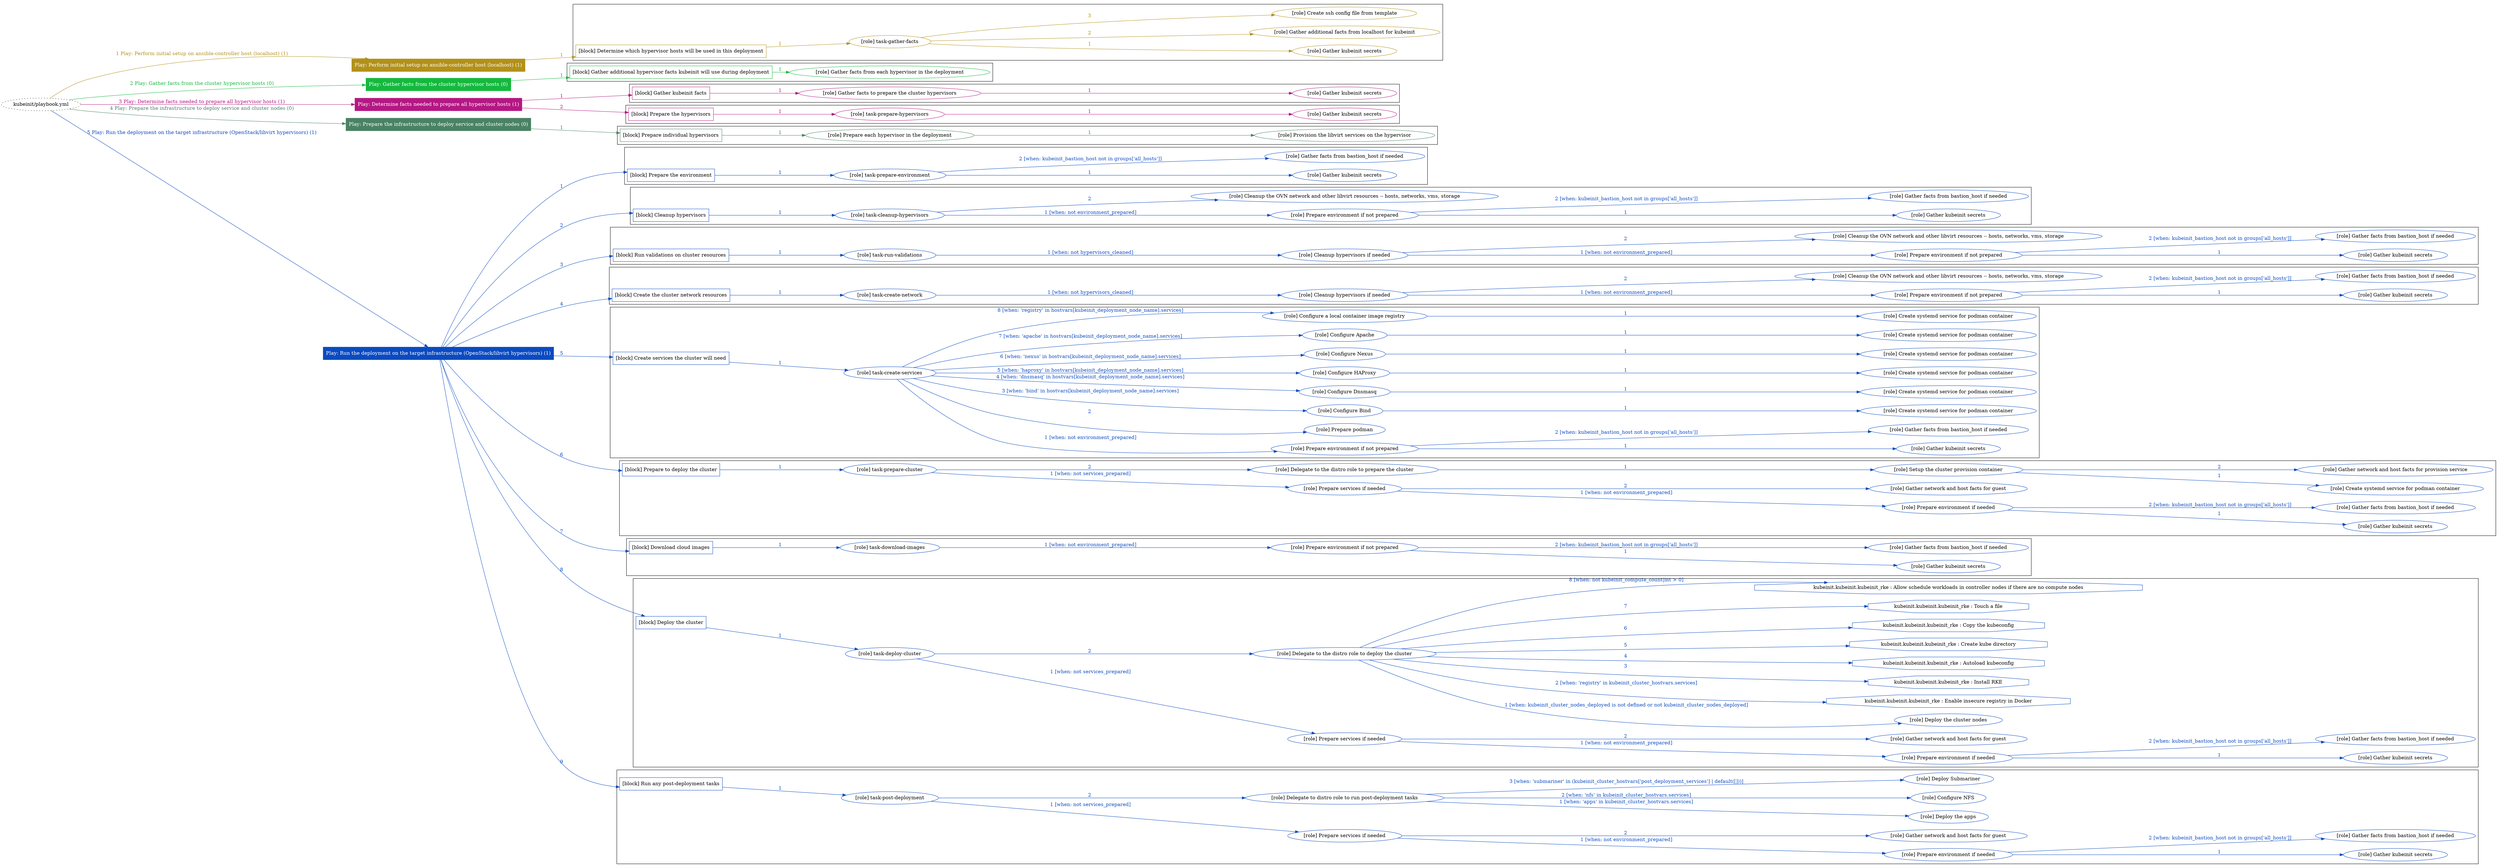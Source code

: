 digraph {
	graph [concentrate=true ordering=in rankdir=LR ratio=fill]
	edge [esep=5 sep=10]
	"kubeinit/playbook.yml" [URL="/home/runner/work/kubeinit/kubeinit/kubeinit/playbook.yml" id=playbook_47f011e0 style=dotted]
	"kubeinit/playbook.yml" -> play_f9fee334 [label="1 Play: Perform initial setup on ansible-controller host (localhost) (1)" color="#b2911a" fontcolor="#b2911a" id=edge_play_f9fee334 labeltooltip="1 Play: Perform initial setup on ansible-controller host (localhost) (1)" tooltip="1 Play: Perform initial setup on ansible-controller host (localhost) (1)"]
	subgraph "Play: Perform initial setup on ansible-controller host (localhost) (1)" {
		play_f9fee334 [label="Play: Perform initial setup on ansible-controller host (localhost) (1)" URL="/home/runner/work/kubeinit/kubeinit/kubeinit/playbook.yml" color="#b2911a" fontcolor="#ffffff" id=play_f9fee334 shape=box style=filled tooltip=localhost]
		play_f9fee334 -> block_97e42ab5 [label=1 color="#b2911a" fontcolor="#b2911a" id=edge_block_97e42ab5 labeltooltip=1 tooltip=1]
		subgraph cluster_block_97e42ab5 {
			block_97e42ab5 [label="[block] Determine which hypervisor hosts will be used in this deployment" URL="/home/runner/work/kubeinit/kubeinit/kubeinit/playbook.yml" color="#b2911a" id=block_97e42ab5 labeltooltip="Determine which hypervisor hosts will be used in this deployment" shape=box tooltip="Determine which hypervisor hosts will be used in this deployment"]
			block_97e42ab5 -> role_96f6817e [label="1 " color="#b2911a" fontcolor="#b2911a" id=edge_role_96f6817e labeltooltip="1 " tooltip="1 "]
			subgraph "task-gather-facts" {
				role_96f6817e [label="[role] task-gather-facts" URL="/home/runner/work/kubeinit/kubeinit/kubeinit/playbook.yml" color="#b2911a" id=role_96f6817e tooltip="task-gather-facts"]
				role_96f6817e -> role_e4d2b93d [label="1 " color="#b2911a" fontcolor="#b2911a" id=edge_role_e4d2b93d labeltooltip="1 " tooltip="1 "]
				subgraph "Gather kubeinit secrets" {
					role_e4d2b93d [label="[role] Gather kubeinit secrets" URL="/home/runner/.ansible/collections/ansible_collections/kubeinit/kubeinit/roles/kubeinit_prepare/tasks/build_hypervisors_group.yml" color="#b2911a" id=role_e4d2b93d tooltip="Gather kubeinit secrets"]
				}
				role_96f6817e -> role_d08ca65c [label="2 " color="#b2911a" fontcolor="#b2911a" id=edge_role_d08ca65c labeltooltip="2 " tooltip="2 "]
				subgraph "Gather additional facts from localhost for kubeinit" {
					role_d08ca65c [label="[role] Gather additional facts from localhost for kubeinit" URL="/home/runner/.ansible/collections/ansible_collections/kubeinit/kubeinit/roles/kubeinit_prepare/tasks/build_hypervisors_group.yml" color="#b2911a" id=role_d08ca65c tooltip="Gather additional facts from localhost for kubeinit"]
				}
				role_96f6817e -> role_abc44368 [label="3 " color="#b2911a" fontcolor="#b2911a" id=edge_role_abc44368 labeltooltip="3 " tooltip="3 "]
				subgraph "Create ssh config file from template" {
					role_abc44368 [label="[role] Create ssh config file from template" URL="/home/runner/.ansible/collections/ansible_collections/kubeinit/kubeinit/roles/kubeinit_prepare/tasks/build_hypervisors_group.yml" color="#b2911a" id=role_abc44368 tooltip="Create ssh config file from template"]
				}
			}
		}
	}
	"kubeinit/playbook.yml" -> play_1df05593 [label="2 Play: Gather facts from the cluster hypervisor hosts (0)" color="#13b93d" fontcolor="#13b93d" id=edge_play_1df05593 labeltooltip="2 Play: Gather facts from the cluster hypervisor hosts (0)" tooltip="2 Play: Gather facts from the cluster hypervisor hosts (0)"]
	subgraph "Play: Gather facts from the cluster hypervisor hosts (0)" {
		play_1df05593 [label="Play: Gather facts from the cluster hypervisor hosts (0)" URL="/home/runner/work/kubeinit/kubeinit/kubeinit/playbook.yml" color="#13b93d" fontcolor="#ffffff" id=play_1df05593 shape=box style=filled tooltip="Play: Gather facts from the cluster hypervisor hosts (0)"]
		play_1df05593 -> block_c1ec5f76 [label=1 color="#13b93d" fontcolor="#13b93d" id=edge_block_c1ec5f76 labeltooltip=1 tooltip=1]
		subgraph cluster_block_c1ec5f76 {
			block_c1ec5f76 [label="[block] Gather additional hypervisor facts kubeinit will use during deployment" URL="/home/runner/work/kubeinit/kubeinit/kubeinit/playbook.yml" color="#13b93d" id=block_c1ec5f76 labeltooltip="Gather additional hypervisor facts kubeinit will use during deployment" shape=box tooltip="Gather additional hypervisor facts kubeinit will use during deployment"]
			block_c1ec5f76 -> role_bd4e3178 [label="1 " color="#13b93d" fontcolor="#13b93d" id=edge_role_bd4e3178 labeltooltip="1 " tooltip="1 "]
			subgraph "Gather facts from each hypervisor in the deployment" {
				role_bd4e3178 [label="[role] Gather facts from each hypervisor in the deployment" URL="/home/runner/work/kubeinit/kubeinit/kubeinit/playbook.yml" color="#13b93d" id=role_bd4e3178 tooltip="Gather facts from each hypervisor in the deployment"]
			}
		}
	}
	"kubeinit/playbook.yml" -> play_5ef67117 [label="3 Play: Determine facts needed to prepare all hypervisor hosts (1)" color="#b51783" fontcolor="#b51783" id=edge_play_5ef67117 labeltooltip="3 Play: Determine facts needed to prepare all hypervisor hosts (1)" tooltip="3 Play: Determine facts needed to prepare all hypervisor hosts (1)"]
	subgraph "Play: Determine facts needed to prepare all hypervisor hosts (1)" {
		play_5ef67117 [label="Play: Determine facts needed to prepare all hypervisor hosts (1)" URL="/home/runner/work/kubeinit/kubeinit/kubeinit/playbook.yml" color="#b51783" fontcolor="#ffffff" id=play_5ef67117 shape=box style=filled tooltip=localhost]
		play_5ef67117 -> block_848cf568 [label=1 color="#b51783" fontcolor="#b51783" id=edge_block_848cf568 labeltooltip=1 tooltip=1]
		subgraph cluster_block_848cf568 {
			block_848cf568 [label="[block] Gather kubeinit facts" URL="/home/runner/work/kubeinit/kubeinit/kubeinit/playbook.yml" color="#b51783" id=block_848cf568 labeltooltip="Gather kubeinit facts" shape=box tooltip="Gather kubeinit facts"]
			block_848cf568 -> role_a4d460e4 [label="1 " color="#b51783" fontcolor="#b51783" id=edge_role_a4d460e4 labeltooltip="1 " tooltip="1 "]
			subgraph "Gather facts to prepare the cluster hypervisors" {
				role_a4d460e4 [label="[role] Gather facts to prepare the cluster hypervisors" URL="/home/runner/work/kubeinit/kubeinit/kubeinit/playbook.yml" color="#b51783" id=role_a4d460e4 tooltip="Gather facts to prepare the cluster hypervisors"]
				role_a4d460e4 -> role_c3990de3 [label="1 " color="#b51783" fontcolor="#b51783" id=edge_role_c3990de3 labeltooltip="1 " tooltip="1 "]
				subgraph "Gather kubeinit secrets" {
					role_c3990de3 [label="[role] Gather kubeinit secrets" URL="/home/runner/.ansible/collections/ansible_collections/kubeinit/kubeinit/roles/kubeinit_prepare/tasks/gather_kubeinit_facts.yml" color="#b51783" id=role_c3990de3 tooltip="Gather kubeinit secrets"]
				}
			}
		}
		play_5ef67117 -> block_40ad2192 [label=2 color="#b51783" fontcolor="#b51783" id=edge_block_40ad2192 labeltooltip=2 tooltip=2]
		subgraph cluster_block_40ad2192 {
			block_40ad2192 [label="[block] Prepare the hypervisors" URL="/home/runner/work/kubeinit/kubeinit/kubeinit/playbook.yml" color="#b51783" id=block_40ad2192 labeltooltip="Prepare the hypervisors" shape=box tooltip="Prepare the hypervisors"]
			block_40ad2192 -> role_6c53faf3 [label="1 " color="#b51783" fontcolor="#b51783" id=edge_role_6c53faf3 labeltooltip="1 " tooltip="1 "]
			subgraph "task-prepare-hypervisors" {
				role_6c53faf3 [label="[role] task-prepare-hypervisors" URL="/home/runner/work/kubeinit/kubeinit/kubeinit/playbook.yml" color="#b51783" id=role_6c53faf3 tooltip="task-prepare-hypervisors"]
				role_6c53faf3 -> role_77c6ea4b [label="1 " color="#b51783" fontcolor="#b51783" id=edge_role_77c6ea4b labeltooltip="1 " tooltip="1 "]
				subgraph "Gather kubeinit secrets" {
					role_77c6ea4b [label="[role] Gather kubeinit secrets" URL="/home/runner/.ansible/collections/ansible_collections/kubeinit/kubeinit/roles/kubeinit_prepare/tasks/gather_kubeinit_facts.yml" color="#b51783" id=role_77c6ea4b tooltip="Gather kubeinit secrets"]
				}
			}
		}
	}
	"kubeinit/playbook.yml" -> play_a028c871 [label="4 Play: Prepare the infrastructure to deploy service and cluster nodes (0)" color="#4a8264" fontcolor="#4a8264" id=edge_play_a028c871 labeltooltip="4 Play: Prepare the infrastructure to deploy service and cluster nodes (0)" tooltip="4 Play: Prepare the infrastructure to deploy service and cluster nodes (0)"]
	subgraph "Play: Prepare the infrastructure to deploy service and cluster nodes (0)" {
		play_a028c871 [label="Play: Prepare the infrastructure to deploy service and cluster nodes (0)" URL="/home/runner/work/kubeinit/kubeinit/kubeinit/playbook.yml" color="#4a8264" fontcolor="#ffffff" id=play_a028c871 shape=box style=filled tooltip="Play: Prepare the infrastructure to deploy service and cluster nodes (0)"]
		play_a028c871 -> block_15c44171 [label=1 color="#4a8264" fontcolor="#4a8264" id=edge_block_15c44171 labeltooltip=1 tooltip=1]
		subgraph cluster_block_15c44171 {
			block_15c44171 [label="[block] Prepare individual hypervisors" URL="/home/runner/work/kubeinit/kubeinit/kubeinit/playbook.yml" color="#4a8264" id=block_15c44171 labeltooltip="Prepare individual hypervisors" shape=box tooltip="Prepare individual hypervisors"]
			block_15c44171 -> role_c4c9fb9c [label="1 " color="#4a8264" fontcolor="#4a8264" id=edge_role_c4c9fb9c labeltooltip="1 " tooltip="1 "]
			subgraph "Prepare each hypervisor in the deployment" {
				role_c4c9fb9c [label="[role] Prepare each hypervisor in the deployment" URL="/home/runner/work/kubeinit/kubeinit/kubeinit/playbook.yml" color="#4a8264" id=role_c4c9fb9c tooltip="Prepare each hypervisor in the deployment"]
				role_c4c9fb9c -> role_db43ff1e [label="1 " color="#4a8264" fontcolor="#4a8264" id=edge_role_db43ff1e labeltooltip="1 " tooltip="1 "]
				subgraph "Provision the libvirt services on the hypervisor" {
					role_db43ff1e [label="[role] Provision the libvirt services on the hypervisor" URL="/home/runner/.ansible/collections/ansible_collections/kubeinit/kubeinit/roles/kubeinit_prepare/tasks/prepare_hypervisor.yml" color="#4a8264" id=role_db43ff1e tooltip="Provision the libvirt services on the hypervisor"]
				}
			}
		}
	}
	"kubeinit/playbook.yml" -> play_29a87488 [label="5 Play: Run the deployment on the target infrastructure (OpenStack/libvirt hypervisors) (1)" color="#0b4ac1" fontcolor="#0b4ac1" id=edge_play_29a87488 labeltooltip="5 Play: Run the deployment on the target infrastructure (OpenStack/libvirt hypervisors) (1)" tooltip="5 Play: Run the deployment on the target infrastructure (OpenStack/libvirt hypervisors) (1)"]
	subgraph "Play: Run the deployment on the target infrastructure (OpenStack/libvirt hypervisors) (1)" {
		play_29a87488 [label="Play: Run the deployment on the target infrastructure (OpenStack/libvirt hypervisors) (1)" URL="/home/runner/work/kubeinit/kubeinit/kubeinit/playbook.yml" color="#0b4ac1" fontcolor="#ffffff" id=play_29a87488 shape=box style=filled tooltip=localhost]
		play_29a87488 -> block_3080a44d [label=1 color="#0b4ac1" fontcolor="#0b4ac1" id=edge_block_3080a44d labeltooltip=1 tooltip=1]
		subgraph cluster_block_3080a44d {
			block_3080a44d [label="[block] Prepare the environment" URL="/home/runner/work/kubeinit/kubeinit/kubeinit/playbook.yml" color="#0b4ac1" id=block_3080a44d labeltooltip="Prepare the environment" shape=box tooltip="Prepare the environment"]
			block_3080a44d -> role_2d82ca77 [label="1 " color="#0b4ac1" fontcolor="#0b4ac1" id=edge_role_2d82ca77 labeltooltip="1 " tooltip="1 "]
			subgraph "task-prepare-environment" {
				role_2d82ca77 [label="[role] task-prepare-environment" URL="/home/runner/work/kubeinit/kubeinit/kubeinit/playbook.yml" color="#0b4ac1" id=role_2d82ca77 tooltip="task-prepare-environment"]
				role_2d82ca77 -> role_3bbfa67f [label="1 " color="#0b4ac1" fontcolor="#0b4ac1" id=edge_role_3bbfa67f labeltooltip="1 " tooltip="1 "]
				subgraph "Gather kubeinit secrets" {
					role_3bbfa67f [label="[role] Gather kubeinit secrets" URL="/home/runner/.ansible/collections/ansible_collections/kubeinit/kubeinit/roles/kubeinit_prepare/tasks/gather_kubeinit_facts.yml" color="#0b4ac1" id=role_3bbfa67f tooltip="Gather kubeinit secrets"]
				}
				role_2d82ca77 -> role_6b4f44cb [label="2 [when: kubeinit_bastion_host not in groups['all_hosts']]" color="#0b4ac1" fontcolor="#0b4ac1" id=edge_role_6b4f44cb labeltooltip="2 [when: kubeinit_bastion_host not in groups['all_hosts']]" tooltip="2 [when: kubeinit_bastion_host not in groups['all_hosts']]"]
				subgraph "Gather facts from bastion_host if needed" {
					role_6b4f44cb [label="[role] Gather facts from bastion_host if needed" URL="/home/runner/.ansible/collections/ansible_collections/kubeinit/kubeinit/roles/kubeinit_prepare/tasks/main.yml" color="#0b4ac1" id=role_6b4f44cb tooltip="Gather facts from bastion_host if needed"]
				}
			}
		}
		play_29a87488 -> block_cf64904b [label=2 color="#0b4ac1" fontcolor="#0b4ac1" id=edge_block_cf64904b labeltooltip=2 tooltip=2]
		subgraph cluster_block_cf64904b {
			block_cf64904b [label="[block] Cleanup hypervisors" URL="/home/runner/work/kubeinit/kubeinit/kubeinit/playbook.yml" color="#0b4ac1" id=block_cf64904b labeltooltip="Cleanup hypervisors" shape=box tooltip="Cleanup hypervisors"]
			block_cf64904b -> role_77d45b56 [label="1 " color="#0b4ac1" fontcolor="#0b4ac1" id=edge_role_77d45b56 labeltooltip="1 " tooltip="1 "]
			subgraph "task-cleanup-hypervisors" {
				role_77d45b56 [label="[role] task-cleanup-hypervisors" URL="/home/runner/work/kubeinit/kubeinit/kubeinit/playbook.yml" color="#0b4ac1" id=role_77d45b56 tooltip="task-cleanup-hypervisors"]
				role_77d45b56 -> role_296681f4 [label="1 [when: not environment_prepared]" color="#0b4ac1" fontcolor="#0b4ac1" id=edge_role_296681f4 labeltooltip="1 [when: not environment_prepared]" tooltip="1 [when: not environment_prepared]"]
				subgraph "Prepare environment if not prepared" {
					role_296681f4 [label="[role] Prepare environment if not prepared" URL="/home/runner/.ansible/collections/ansible_collections/kubeinit/kubeinit/roles/kubeinit_libvirt/tasks/cleanup_hypervisors.yml" color="#0b4ac1" id=role_296681f4 tooltip="Prepare environment if not prepared"]
					role_296681f4 -> role_e1cfbf00 [label="1 " color="#0b4ac1" fontcolor="#0b4ac1" id=edge_role_e1cfbf00 labeltooltip="1 " tooltip="1 "]
					subgraph "Gather kubeinit secrets" {
						role_e1cfbf00 [label="[role] Gather kubeinit secrets" URL="/home/runner/.ansible/collections/ansible_collections/kubeinit/kubeinit/roles/kubeinit_prepare/tasks/gather_kubeinit_facts.yml" color="#0b4ac1" id=role_e1cfbf00 tooltip="Gather kubeinit secrets"]
					}
					role_296681f4 -> role_8d9f233e [label="2 [when: kubeinit_bastion_host not in groups['all_hosts']]" color="#0b4ac1" fontcolor="#0b4ac1" id=edge_role_8d9f233e labeltooltip="2 [when: kubeinit_bastion_host not in groups['all_hosts']]" tooltip="2 [when: kubeinit_bastion_host not in groups['all_hosts']]"]
					subgraph "Gather facts from bastion_host if needed" {
						role_8d9f233e [label="[role] Gather facts from bastion_host if needed" URL="/home/runner/.ansible/collections/ansible_collections/kubeinit/kubeinit/roles/kubeinit_prepare/tasks/main.yml" color="#0b4ac1" id=role_8d9f233e tooltip="Gather facts from bastion_host if needed"]
					}
				}
				role_77d45b56 -> role_d8894253 [label="2 " color="#0b4ac1" fontcolor="#0b4ac1" id=edge_role_d8894253 labeltooltip="2 " tooltip="2 "]
				subgraph "Cleanup the OVN network and other libvirt resources -- hosts, networks, vms, storage" {
					role_d8894253 [label="[role] Cleanup the OVN network and other libvirt resources -- hosts, networks, vms, storage" URL="/home/runner/.ansible/collections/ansible_collections/kubeinit/kubeinit/roles/kubeinit_libvirt/tasks/cleanup_hypervisors.yml" color="#0b4ac1" id=role_d8894253 tooltip="Cleanup the OVN network and other libvirt resources -- hosts, networks, vms, storage"]
				}
			}
		}
		play_29a87488 -> block_94b66d9a [label=3 color="#0b4ac1" fontcolor="#0b4ac1" id=edge_block_94b66d9a labeltooltip=3 tooltip=3]
		subgraph cluster_block_94b66d9a {
			block_94b66d9a [label="[block] Run validations on cluster resources" URL="/home/runner/work/kubeinit/kubeinit/kubeinit/playbook.yml" color="#0b4ac1" id=block_94b66d9a labeltooltip="Run validations on cluster resources" shape=box tooltip="Run validations on cluster resources"]
			block_94b66d9a -> role_e69eddb3 [label="1 " color="#0b4ac1" fontcolor="#0b4ac1" id=edge_role_e69eddb3 labeltooltip="1 " tooltip="1 "]
			subgraph "task-run-validations" {
				role_e69eddb3 [label="[role] task-run-validations" URL="/home/runner/work/kubeinit/kubeinit/kubeinit/playbook.yml" color="#0b4ac1" id=role_e69eddb3 tooltip="task-run-validations"]
				role_e69eddb3 -> role_799769e7 [label="1 [when: not hypervisors_cleaned]" color="#0b4ac1" fontcolor="#0b4ac1" id=edge_role_799769e7 labeltooltip="1 [when: not hypervisors_cleaned]" tooltip="1 [when: not hypervisors_cleaned]"]
				subgraph "Cleanup hypervisors if needed" {
					role_799769e7 [label="[role] Cleanup hypervisors if needed" URL="/home/runner/.ansible/collections/ansible_collections/kubeinit/kubeinit/roles/kubeinit_validations/tasks/main.yml" color="#0b4ac1" id=role_799769e7 tooltip="Cleanup hypervisors if needed"]
					role_799769e7 -> role_5560fe47 [label="1 [when: not environment_prepared]" color="#0b4ac1" fontcolor="#0b4ac1" id=edge_role_5560fe47 labeltooltip="1 [when: not environment_prepared]" tooltip="1 [when: not environment_prepared]"]
					subgraph "Prepare environment if not prepared" {
						role_5560fe47 [label="[role] Prepare environment if not prepared" URL="/home/runner/.ansible/collections/ansible_collections/kubeinit/kubeinit/roles/kubeinit_libvirt/tasks/cleanup_hypervisors.yml" color="#0b4ac1" id=role_5560fe47 tooltip="Prepare environment if not prepared"]
						role_5560fe47 -> role_3860fa62 [label="1 " color="#0b4ac1" fontcolor="#0b4ac1" id=edge_role_3860fa62 labeltooltip="1 " tooltip="1 "]
						subgraph "Gather kubeinit secrets" {
							role_3860fa62 [label="[role] Gather kubeinit secrets" URL="/home/runner/.ansible/collections/ansible_collections/kubeinit/kubeinit/roles/kubeinit_prepare/tasks/gather_kubeinit_facts.yml" color="#0b4ac1" id=role_3860fa62 tooltip="Gather kubeinit secrets"]
						}
						role_5560fe47 -> role_3cf5f85a [label="2 [when: kubeinit_bastion_host not in groups['all_hosts']]" color="#0b4ac1" fontcolor="#0b4ac1" id=edge_role_3cf5f85a labeltooltip="2 [when: kubeinit_bastion_host not in groups['all_hosts']]" tooltip="2 [when: kubeinit_bastion_host not in groups['all_hosts']]"]
						subgraph "Gather facts from bastion_host if needed" {
							role_3cf5f85a [label="[role] Gather facts from bastion_host if needed" URL="/home/runner/.ansible/collections/ansible_collections/kubeinit/kubeinit/roles/kubeinit_prepare/tasks/main.yml" color="#0b4ac1" id=role_3cf5f85a tooltip="Gather facts from bastion_host if needed"]
						}
					}
					role_799769e7 -> role_79c6b0e5 [label="2 " color="#0b4ac1" fontcolor="#0b4ac1" id=edge_role_79c6b0e5 labeltooltip="2 " tooltip="2 "]
					subgraph "Cleanup the OVN network and other libvirt resources -- hosts, networks, vms, storage" {
						role_79c6b0e5 [label="[role] Cleanup the OVN network and other libvirt resources -- hosts, networks, vms, storage" URL="/home/runner/.ansible/collections/ansible_collections/kubeinit/kubeinit/roles/kubeinit_libvirt/tasks/cleanup_hypervisors.yml" color="#0b4ac1" id=role_79c6b0e5 tooltip="Cleanup the OVN network and other libvirt resources -- hosts, networks, vms, storage"]
					}
				}
			}
		}
		play_29a87488 -> block_867962cb [label=4 color="#0b4ac1" fontcolor="#0b4ac1" id=edge_block_867962cb labeltooltip=4 tooltip=4]
		subgraph cluster_block_867962cb {
			block_867962cb [label="[block] Create the cluster network resources" URL="/home/runner/work/kubeinit/kubeinit/kubeinit/playbook.yml" color="#0b4ac1" id=block_867962cb labeltooltip="Create the cluster network resources" shape=box tooltip="Create the cluster network resources"]
			block_867962cb -> role_ff82f6fd [label="1 " color="#0b4ac1" fontcolor="#0b4ac1" id=edge_role_ff82f6fd labeltooltip="1 " tooltip="1 "]
			subgraph "task-create-network" {
				role_ff82f6fd [label="[role] task-create-network" URL="/home/runner/work/kubeinit/kubeinit/kubeinit/playbook.yml" color="#0b4ac1" id=role_ff82f6fd tooltip="task-create-network"]
				role_ff82f6fd -> role_f5a9a6c1 [label="1 [when: not hypervisors_cleaned]" color="#0b4ac1" fontcolor="#0b4ac1" id=edge_role_f5a9a6c1 labeltooltip="1 [when: not hypervisors_cleaned]" tooltip="1 [when: not hypervisors_cleaned]"]
				subgraph "Cleanup hypervisors if needed" {
					role_f5a9a6c1 [label="[role] Cleanup hypervisors if needed" URL="/home/runner/.ansible/collections/ansible_collections/kubeinit/kubeinit/roles/kubeinit_libvirt/tasks/create_network.yml" color="#0b4ac1" id=role_f5a9a6c1 tooltip="Cleanup hypervisors if needed"]
					role_f5a9a6c1 -> role_9b777965 [label="1 [when: not environment_prepared]" color="#0b4ac1" fontcolor="#0b4ac1" id=edge_role_9b777965 labeltooltip="1 [when: not environment_prepared]" tooltip="1 [when: not environment_prepared]"]
					subgraph "Prepare environment if not prepared" {
						role_9b777965 [label="[role] Prepare environment if not prepared" URL="/home/runner/.ansible/collections/ansible_collections/kubeinit/kubeinit/roles/kubeinit_libvirt/tasks/cleanup_hypervisors.yml" color="#0b4ac1" id=role_9b777965 tooltip="Prepare environment if not prepared"]
						role_9b777965 -> role_f50405c9 [label="1 " color="#0b4ac1" fontcolor="#0b4ac1" id=edge_role_f50405c9 labeltooltip="1 " tooltip="1 "]
						subgraph "Gather kubeinit secrets" {
							role_f50405c9 [label="[role] Gather kubeinit secrets" URL="/home/runner/.ansible/collections/ansible_collections/kubeinit/kubeinit/roles/kubeinit_prepare/tasks/gather_kubeinit_facts.yml" color="#0b4ac1" id=role_f50405c9 tooltip="Gather kubeinit secrets"]
						}
						role_9b777965 -> role_7c4209f4 [label="2 [when: kubeinit_bastion_host not in groups['all_hosts']]" color="#0b4ac1" fontcolor="#0b4ac1" id=edge_role_7c4209f4 labeltooltip="2 [when: kubeinit_bastion_host not in groups['all_hosts']]" tooltip="2 [when: kubeinit_bastion_host not in groups['all_hosts']]"]
						subgraph "Gather facts from bastion_host if needed" {
							role_7c4209f4 [label="[role] Gather facts from bastion_host if needed" URL="/home/runner/.ansible/collections/ansible_collections/kubeinit/kubeinit/roles/kubeinit_prepare/tasks/main.yml" color="#0b4ac1" id=role_7c4209f4 tooltip="Gather facts from bastion_host if needed"]
						}
					}
					role_f5a9a6c1 -> role_9017c49e [label="2 " color="#0b4ac1" fontcolor="#0b4ac1" id=edge_role_9017c49e labeltooltip="2 " tooltip="2 "]
					subgraph "Cleanup the OVN network and other libvirt resources -- hosts, networks, vms, storage" {
						role_9017c49e [label="[role] Cleanup the OVN network and other libvirt resources -- hosts, networks, vms, storage" URL="/home/runner/.ansible/collections/ansible_collections/kubeinit/kubeinit/roles/kubeinit_libvirt/tasks/cleanup_hypervisors.yml" color="#0b4ac1" id=role_9017c49e tooltip="Cleanup the OVN network and other libvirt resources -- hosts, networks, vms, storage"]
					}
				}
			}
		}
		play_29a87488 -> block_be39b8c4 [label=5 color="#0b4ac1" fontcolor="#0b4ac1" id=edge_block_be39b8c4 labeltooltip=5 tooltip=5]
		subgraph cluster_block_be39b8c4 {
			block_be39b8c4 [label="[block] Create services the cluster will need" URL="/home/runner/work/kubeinit/kubeinit/kubeinit/playbook.yml" color="#0b4ac1" id=block_be39b8c4 labeltooltip="Create services the cluster will need" shape=box tooltip="Create services the cluster will need"]
			block_be39b8c4 -> role_64cfd5fa [label="1 " color="#0b4ac1" fontcolor="#0b4ac1" id=edge_role_64cfd5fa labeltooltip="1 " tooltip="1 "]
			subgraph "task-create-services" {
				role_64cfd5fa [label="[role] task-create-services" URL="/home/runner/work/kubeinit/kubeinit/kubeinit/playbook.yml" color="#0b4ac1" id=role_64cfd5fa tooltip="task-create-services"]
				role_64cfd5fa -> role_f8e44578 [label="1 [when: not environment_prepared]" color="#0b4ac1" fontcolor="#0b4ac1" id=edge_role_f8e44578 labeltooltip="1 [when: not environment_prepared]" tooltip="1 [when: not environment_prepared]"]
				subgraph "Prepare environment if not prepared" {
					role_f8e44578 [label="[role] Prepare environment if not prepared" URL="/home/runner/.ansible/collections/ansible_collections/kubeinit/kubeinit/roles/kubeinit_services/tasks/main.yml" color="#0b4ac1" id=role_f8e44578 tooltip="Prepare environment if not prepared"]
					role_f8e44578 -> role_408ecb8a [label="1 " color="#0b4ac1" fontcolor="#0b4ac1" id=edge_role_408ecb8a labeltooltip="1 " tooltip="1 "]
					subgraph "Gather kubeinit secrets" {
						role_408ecb8a [label="[role] Gather kubeinit secrets" URL="/home/runner/.ansible/collections/ansible_collections/kubeinit/kubeinit/roles/kubeinit_prepare/tasks/gather_kubeinit_facts.yml" color="#0b4ac1" id=role_408ecb8a tooltip="Gather kubeinit secrets"]
					}
					role_f8e44578 -> role_44976681 [label="2 [when: kubeinit_bastion_host not in groups['all_hosts']]" color="#0b4ac1" fontcolor="#0b4ac1" id=edge_role_44976681 labeltooltip="2 [when: kubeinit_bastion_host not in groups['all_hosts']]" tooltip="2 [when: kubeinit_bastion_host not in groups['all_hosts']]"]
					subgraph "Gather facts from bastion_host if needed" {
						role_44976681 [label="[role] Gather facts from bastion_host if needed" URL="/home/runner/.ansible/collections/ansible_collections/kubeinit/kubeinit/roles/kubeinit_prepare/tasks/main.yml" color="#0b4ac1" id=role_44976681 tooltip="Gather facts from bastion_host if needed"]
					}
				}
				role_64cfd5fa -> role_be60eeda [label="2 " color="#0b4ac1" fontcolor="#0b4ac1" id=edge_role_be60eeda labeltooltip="2 " tooltip="2 "]
				subgraph "Prepare podman" {
					role_be60eeda [label="[role] Prepare podman" URL="/home/runner/.ansible/collections/ansible_collections/kubeinit/kubeinit/roles/kubeinit_services/tasks/00_create_service_pod.yml" color="#0b4ac1" id=role_be60eeda tooltip="Prepare podman"]
				}
				role_64cfd5fa -> role_999d4885 [label="3 [when: 'bind' in hostvars[kubeinit_deployment_node_name].services]" color="#0b4ac1" fontcolor="#0b4ac1" id=edge_role_999d4885 labeltooltip="3 [when: 'bind' in hostvars[kubeinit_deployment_node_name].services]" tooltip="3 [when: 'bind' in hostvars[kubeinit_deployment_node_name].services]"]
				subgraph "Configure Bind" {
					role_999d4885 [label="[role] Configure Bind" URL="/home/runner/.ansible/collections/ansible_collections/kubeinit/kubeinit/roles/kubeinit_services/tasks/start_services_containers.yml" color="#0b4ac1" id=role_999d4885 tooltip="Configure Bind"]
					role_999d4885 -> role_c9722899 [label="1 " color="#0b4ac1" fontcolor="#0b4ac1" id=edge_role_c9722899 labeltooltip="1 " tooltip="1 "]
					subgraph "Create systemd service for podman container" {
						role_c9722899 [label="[role] Create systemd service for podman container" URL="/home/runner/.ansible/collections/ansible_collections/kubeinit/kubeinit/roles/kubeinit_bind/tasks/main.yml" color="#0b4ac1" id=role_c9722899 tooltip="Create systemd service for podman container"]
					}
				}
				role_64cfd5fa -> role_ace15dbb [label="4 [when: 'dnsmasq' in hostvars[kubeinit_deployment_node_name].services]" color="#0b4ac1" fontcolor="#0b4ac1" id=edge_role_ace15dbb labeltooltip="4 [when: 'dnsmasq' in hostvars[kubeinit_deployment_node_name].services]" tooltip="4 [when: 'dnsmasq' in hostvars[kubeinit_deployment_node_name].services]"]
				subgraph "Configure Dnsmasq" {
					role_ace15dbb [label="[role] Configure Dnsmasq" URL="/home/runner/.ansible/collections/ansible_collections/kubeinit/kubeinit/roles/kubeinit_services/tasks/start_services_containers.yml" color="#0b4ac1" id=role_ace15dbb tooltip="Configure Dnsmasq"]
					role_ace15dbb -> role_8eb8ba98 [label="1 " color="#0b4ac1" fontcolor="#0b4ac1" id=edge_role_8eb8ba98 labeltooltip="1 " tooltip="1 "]
					subgraph "Create systemd service for podman container" {
						role_8eb8ba98 [label="[role] Create systemd service for podman container" URL="/home/runner/.ansible/collections/ansible_collections/kubeinit/kubeinit/roles/kubeinit_dnsmasq/tasks/main.yml" color="#0b4ac1" id=role_8eb8ba98 tooltip="Create systemd service for podman container"]
					}
				}
				role_64cfd5fa -> role_5ec05df2 [label="5 [when: 'haproxy' in hostvars[kubeinit_deployment_node_name].services]" color="#0b4ac1" fontcolor="#0b4ac1" id=edge_role_5ec05df2 labeltooltip="5 [when: 'haproxy' in hostvars[kubeinit_deployment_node_name].services]" tooltip="5 [when: 'haproxy' in hostvars[kubeinit_deployment_node_name].services]"]
				subgraph "Configure HAProxy" {
					role_5ec05df2 [label="[role] Configure HAProxy" URL="/home/runner/.ansible/collections/ansible_collections/kubeinit/kubeinit/roles/kubeinit_services/tasks/start_services_containers.yml" color="#0b4ac1" id=role_5ec05df2 tooltip="Configure HAProxy"]
					role_5ec05df2 -> role_0538a71a [label="1 " color="#0b4ac1" fontcolor="#0b4ac1" id=edge_role_0538a71a labeltooltip="1 " tooltip="1 "]
					subgraph "Create systemd service for podman container" {
						role_0538a71a [label="[role] Create systemd service for podman container" URL="/home/runner/.ansible/collections/ansible_collections/kubeinit/kubeinit/roles/kubeinit_haproxy/tasks/main.yml" color="#0b4ac1" id=role_0538a71a tooltip="Create systemd service for podman container"]
					}
				}
				role_64cfd5fa -> role_2657fd4f [label="6 [when: 'nexus' in hostvars[kubeinit_deployment_node_name].services]" color="#0b4ac1" fontcolor="#0b4ac1" id=edge_role_2657fd4f labeltooltip="6 [when: 'nexus' in hostvars[kubeinit_deployment_node_name].services]" tooltip="6 [when: 'nexus' in hostvars[kubeinit_deployment_node_name].services]"]
				subgraph "Configure Nexus" {
					role_2657fd4f [label="[role] Configure Nexus" URL="/home/runner/.ansible/collections/ansible_collections/kubeinit/kubeinit/roles/kubeinit_services/tasks/start_services_containers.yml" color="#0b4ac1" id=role_2657fd4f tooltip="Configure Nexus"]
					role_2657fd4f -> role_060de9d9 [label="1 " color="#0b4ac1" fontcolor="#0b4ac1" id=edge_role_060de9d9 labeltooltip="1 " tooltip="1 "]
					subgraph "Create systemd service for podman container" {
						role_060de9d9 [label="[role] Create systemd service for podman container" URL="/home/runner/.ansible/collections/ansible_collections/kubeinit/kubeinit/roles/kubeinit_nexus/tasks/main.yml" color="#0b4ac1" id=role_060de9d9 tooltip="Create systemd service for podman container"]
					}
				}
				role_64cfd5fa -> role_2908101c [label="7 [when: 'apache' in hostvars[kubeinit_deployment_node_name].services]" color="#0b4ac1" fontcolor="#0b4ac1" id=edge_role_2908101c labeltooltip="7 [when: 'apache' in hostvars[kubeinit_deployment_node_name].services]" tooltip="7 [when: 'apache' in hostvars[kubeinit_deployment_node_name].services]"]
				subgraph "Configure Apache" {
					role_2908101c [label="[role] Configure Apache" URL="/home/runner/.ansible/collections/ansible_collections/kubeinit/kubeinit/roles/kubeinit_services/tasks/start_services_containers.yml" color="#0b4ac1" id=role_2908101c tooltip="Configure Apache"]
					role_2908101c -> role_6fa08fef [label="1 " color="#0b4ac1" fontcolor="#0b4ac1" id=edge_role_6fa08fef labeltooltip="1 " tooltip="1 "]
					subgraph "Create systemd service for podman container" {
						role_6fa08fef [label="[role] Create systemd service for podman container" URL="/home/runner/.ansible/collections/ansible_collections/kubeinit/kubeinit/roles/kubeinit_apache/tasks/main.yml" color="#0b4ac1" id=role_6fa08fef tooltip="Create systemd service for podman container"]
					}
				}
				role_64cfd5fa -> role_a97fdbad [label="8 [when: 'registry' in hostvars[kubeinit_deployment_node_name].services]" color="#0b4ac1" fontcolor="#0b4ac1" id=edge_role_a97fdbad labeltooltip="8 [when: 'registry' in hostvars[kubeinit_deployment_node_name].services]" tooltip="8 [when: 'registry' in hostvars[kubeinit_deployment_node_name].services]"]
				subgraph "Configure a local container image registry" {
					role_a97fdbad [label="[role] Configure a local container image registry" URL="/home/runner/.ansible/collections/ansible_collections/kubeinit/kubeinit/roles/kubeinit_services/tasks/start_services_containers.yml" color="#0b4ac1" id=role_a97fdbad tooltip="Configure a local container image registry"]
					role_a97fdbad -> role_69cb208f [label="1 " color="#0b4ac1" fontcolor="#0b4ac1" id=edge_role_69cb208f labeltooltip="1 " tooltip="1 "]
					subgraph "Create systemd service for podman container" {
						role_69cb208f [label="[role] Create systemd service for podman container" URL="/home/runner/.ansible/collections/ansible_collections/kubeinit/kubeinit/roles/kubeinit_registry/tasks/main.yml" color="#0b4ac1" id=role_69cb208f tooltip="Create systemd service for podman container"]
					}
				}
			}
		}
		play_29a87488 -> block_43d8eaca [label=6 color="#0b4ac1" fontcolor="#0b4ac1" id=edge_block_43d8eaca labeltooltip=6 tooltip=6]
		subgraph cluster_block_43d8eaca {
			block_43d8eaca [label="[block] Prepare to deploy the cluster" URL="/home/runner/work/kubeinit/kubeinit/kubeinit/playbook.yml" color="#0b4ac1" id=block_43d8eaca labeltooltip="Prepare to deploy the cluster" shape=box tooltip="Prepare to deploy the cluster"]
			block_43d8eaca -> role_01b1dafb [label="1 " color="#0b4ac1" fontcolor="#0b4ac1" id=edge_role_01b1dafb labeltooltip="1 " tooltip="1 "]
			subgraph "task-prepare-cluster" {
				role_01b1dafb [label="[role] task-prepare-cluster" URL="/home/runner/work/kubeinit/kubeinit/kubeinit/playbook.yml" color="#0b4ac1" id=role_01b1dafb tooltip="task-prepare-cluster"]
				role_01b1dafb -> role_1b10df5f [label="1 [when: not services_prepared]" color="#0b4ac1" fontcolor="#0b4ac1" id=edge_role_1b10df5f labeltooltip="1 [when: not services_prepared]" tooltip="1 [when: not services_prepared]"]
				subgraph "Prepare services if needed" {
					role_1b10df5f [label="[role] Prepare services if needed" URL="/home/runner/.ansible/collections/ansible_collections/kubeinit/kubeinit/roles/kubeinit_prepare/tasks/prepare_cluster.yml" color="#0b4ac1" id=role_1b10df5f tooltip="Prepare services if needed"]
					role_1b10df5f -> role_e7c44fa7 [label="1 [when: not environment_prepared]" color="#0b4ac1" fontcolor="#0b4ac1" id=edge_role_e7c44fa7 labeltooltip="1 [when: not environment_prepared]" tooltip="1 [when: not environment_prepared]"]
					subgraph "Prepare environment if needed" {
						role_e7c44fa7 [label="[role] Prepare environment if needed" URL="/home/runner/.ansible/collections/ansible_collections/kubeinit/kubeinit/roles/kubeinit_services/tasks/prepare_services.yml" color="#0b4ac1" id=role_e7c44fa7 tooltip="Prepare environment if needed"]
						role_e7c44fa7 -> role_f082d310 [label="1 " color="#0b4ac1" fontcolor="#0b4ac1" id=edge_role_f082d310 labeltooltip="1 " tooltip="1 "]
						subgraph "Gather kubeinit secrets" {
							role_f082d310 [label="[role] Gather kubeinit secrets" URL="/home/runner/.ansible/collections/ansible_collections/kubeinit/kubeinit/roles/kubeinit_prepare/tasks/gather_kubeinit_facts.yml" color="#0b4ac1" id=role_f082d310 tooltip="Gather kubeinit secrets"]
						}
						role_e7c44fa7 -> role_5a59fe6b [label="2 [when: kubeinit_bastion_host not in groups['all_hosts']]" color="#0b4ac1" fontcolor="#0b4ac1" id=edge_role_5a59fe6b labeltooltip="2 [when: kubeinit_bastion_host not in groups['all_hosts']]" tooltip="2 [when: kubeinit_bastion_host not in groups['all_hosts']]"]
						subgraph "Gather facts from bastion_host if needed" {
							role_5a59fe6b [label="[role] Gather facts from bastion_host if needed" URL="/home/runner/.ansible/collections/ansible_collections/kubeinit/kubeinit/roles/kubeinit_prepare/tasks/main.yml" color="#0b4ac1" id=role_5a59fe6b tooltip="Gather facts from bastion_host if needed"]
						}
					}
					role_1b10df5f -> role_cae92e45 [label="2 " color="#0b4ac1" fontcolor="#0b4ac1" id=edge_role_cae92e45 labeltooltip="2 " tooltip="2 "]
					subgraph "Gather network and host facts for guest" {
						role_cae92e45 [label="[role] Gather network and host facts for guest" URL="/home/runner/.ansible/collections/ansible_collections/kubeinit/kubeinit/roles/kubeinit_services/tasks/prepare_services.yml" color="#0b4ac1" id=role_cae92e45 tooltip="Gather network and host facts for guest"]
					}
				}
				role_01b1dafb -> role_b8abaa0b [label="2 " color="#0b4ac1" fontcolor="#0b4ac1" id=edge_role_b8abaa0b labeltooltip="2 " tooltip="2 "]
				subgraph "Delegate to the distro role to prepare the cluster" {
					role_b8abaa0b [label="[role] Delegate to the distro role to prepare the cluster" URL="/home/runner/.ansible/collections/ansible_collections/kubeinit/kubeinit/roles/kubeinit_prepare/tasks/prepare_cluster.yml" color="#0b4ac1" id=role_b8abaa0b tooltip="Delegate to the distro role to prepare the cluster"]
					role_b8abaa0b -> role_9d11539b [label="1 " color="#0b4ac1" fontcolor="#0b4ac1" id=edge_role_9d11539b labeltooltip="1 " tooltip="1 "]
					subgraph "Setup the cluster provision container" {
						role_9d11539b [label="[role] Setup the cluster provision container" URL="/home/runner/.ansible/collections/ansible_collections/kubeinit/kubeinit/roles/kubeinit_rke/tasks/prepare_cluster.yml" color="#0b4ac1" id=role_9d11539b tooltip="Setup the cluster provision container"]
						role_9d11539b -> role_5e5c4985 [label="1 " color="#0b4ac1" fontcolor="#0b4ac1" id=edge_role_5e5c4985 labeltooltip="1 " tooltip="1 "]
						subgraph "Create systemd service for podman container" {
							role_5e5c4985 [label="[role] Create systemd service for podman container" URL="/home/runner/.ansible/collections/ansible_collections/kubeinit/kubeinit/roles/kubeinit_services/tasks/create_provision_container.yml" color="#0b4ac1" id=role_5e5c4985 tooltip="Create systemd service for podman container"]
						}
						role_9d11539b -> role_dd7e6873 [label="2 " color="#0b4ac1" fontcolor="#0b4ac1" id=edge_role_dd7e6873 labeltooltip="2 " tooltip="2 "]
						subgraph "Gather network and host facts for provision service" {
							role_dd7e6873 [label="[role] Gather network and host facts for provision service" URL="/home/runner/.ansible/collections/ansible_collections/kubeinit/kubeinit/roles/kubeinit_services/tasks/create_provision_container.yml" color="#0b4ac1" id=role_dd7e6873 tooltip="Gather network and host facts for provision service"]
						}
					}
				}
			}
		}
		play_29a87488 -> block_a9228eaf [label=7 color="#0b4ac1" fontcolor="#0b4ac1" id=edge_block_a9228eaf labeltooltip=7 tooltip=7]
		subgraph cluster_block_a9228eaf {
			block_a9228eaf [label="[block] Download cloud images" URL="/home/runner/work/kubeinit/kubeinit/kubeinit/playbook.yml" color="#0b4ac1" id=block_a9228eaf labeltooltip="Download cloud images" shape=box tooltip="Download cloud images"]
			block_a9228eaf -> role_04084e1d [label="1 " color="#0b4ac1" fontcolor="#0b4ac1" id=edge_role_04084e1d labeltooltip="1 " tooltip="1 "]
			subgraph "task-download-images" {
				role_04084e1d [label="[role] task-download-images" URL="/home/runner/work/kubeinit/kubeinit/kubeinit/playbook.yml" color="#0b4ac1" id=role_04084e1d tooltip="task-download-images"]
				role_04084e1d -> role_51461016 [label="1 [when: not environment_prepared]" color="#0b4ac1" fontcolor="#0b4ac1" id=edge_role_51461016 labeltooltip="1 [when: not environment_prepared]" tooltip="1 [when: not environment_prepared]"]
				subgraph "Prepare environment if not prepared" {
					role_51461016 [label="[role] Prepare environment if not prepared" URL="/home/runner/.ansible/collections/ansible_collections/kubeinit/kubeinit/roles/kubeinit_libvirt/tasks/download_cloud_images.yml" color="#0b4ac1" id=role_51461016 tooltip="Prepare environment if not prepared"]
					role_51461016 -> role_3630a872 [label="1 " color="#0b4ac1" fontcolor="#0b4ac1" id=edge_role_3630a872 labeltooltip="1 " tooltip="1 "]
					subgraph "Gather kubeinit secrets" {
						role_3630a872 [label="[role] Gather kubeinit secrets" URL="/home/runner/.ansible/collections/ansible_collections/kubeinit/kubeinit/roles/kubeinit_prepare/tasks/gather_kubeinit_facts.yml" color="#0b4ac1" id=role_3630a872 tooltip="Gather kubeinit secrets"]
					}
					role_51461016 -> role_66ee8a02 [label="2 [when: kubeinit_bastion_host not in groups['all_hosts']]" color="#0b4ac1" fontcolor="#0b4ac1" id=edge_role_66ee8a02 labeltooltip="2 [when: kubeinit_bastion_host not in groups['all_hosts']]" tooltip="2 [when: kubeinit_bastion_host not in groups['all_hosts']]"]
					subgraph "Gather facts from bastion_host if needed" {
						role_66ee8a02 [label="[role] Gather facts from bastion_host if needed" URL="/home/runner/.ansible/collections/ansible_collections/kubeinit/kubeinit/roles/kubeinit_prepare/tasks/main.yml" color="#0b4ac1" id=role_66ee8a02 tooltip="Gather facts from bastion_host if needed"]
					}
				}
			}
		}
		play_29a87488 -> block_fcd984d3 [label=8 color="#0b4ac1" fontcolor="#0b4ac1" id=edge_block_fcd984d3 labeltooltip=8 tooltip=8]
		subgraph cluster_block_fcd984d3 {
			block_fcd984d3 [label="[block] Deploy the cluster" URL="/home/runner/work/kubeinit/kubeinit/kubeinit/playbook.yml" color="#0b4ac1" id=block_fcd984d3 labeltooltip="Deploy the cluster" shape=box tooltip="Deploy the cluster"]
			block_fcd984d3 -> role_9fc1ab20 [label="1 " color="#0b4ac1" fontcolor="#0b4ac1" id=edge_role_9fc1ab20 labeltooltip="1 " tooltip="1 "]
			subgraph "task-deploy-cluster" {
				role_9fc1ab20 [label="[role] task-deploy-cluster" URL="/home/runner/work/kubeinit/kubeinit/kubeinit/playbook.yml" color="#0b4ac1" id=role_9fc1ab20 tooltip="task-deploy-cluster"]
				role_9fc1ab20 -> role_65017435 [label="1 [when: not services_prepared]" color="#0b4ac1" fontcolor="#0b4ac1" id=edge_role_65017435 labeltooltip="1 [when: not services_prepared]" tooltip="1 [when: not services_prepared]"]
				subgraph "Prepare services if needed" {
					role_65017435 [label="[role] Prepare services if needed" URL="/home/runner/.ansible/collections/ansible_collections/kubeinit/kubeinit/roles/kubeinit_prepare/tasks/deploy_cluster.yml" color="#0b4ac1" id=role_65017435 tooltip="Prepare services if needed"]
					role_65017435 -> role_a8bd445d [label="1 [when: not environment_prepared]" color="#0b4ac1" fontcolor="#0b4ac1" id=edge_role_a8bd445d labeltooltip="1 [when: not environment_prepared]" tooltip="1 [when: not environment_prepared]"]
					subgraph "Prepare environment if needed" {
						role_a8bd445d [label="[role] Prepare environment if needed" URL="/home/runner/.ansible/collections/ansible_collections/kubeinit/kubeinit/roles/kubeinit_services/tasks/prepare_services.yml" color="#0b4ac1" id=role_a8bd445d tooltip="Prepare environment if needed"]
						role_a8bd445d -> role_ef74934a [label="1 " color="#0b4ac1" fontcolor="#0b4ac1" id=edge_role_ef74934a labeltooltip="1 " tooltip="1 "]
						subgraph "Gather kubeinit secrets" {
							role_ef74934a [label="[role] Gather kubeinit secrets" URL="/home/runner/.ansible/collections/ansible_collections/kubeinit/kubeinit/roles/kubeinit_prepare/tasks/gather_kubeinit_facts.yml" color="#0b4ac1" id=role_ef74934a tooltip="Gather kubeinit secrets"]
						}
						role_a8bd445d -> role_22ebbab1 [label="2 [when: kubeinit_bastion_host not in groups['all_hosts']]" color="#0b4ac1" fontcolor="#0b4ac1" id=edge_role_22ebbab1 labeltooltip="2 [when: kubeinit_bastion_host not in groups['all_hosts']]" tooltip="2 [when: kubeinit_bastion_host not in groups['all_hosts']]"]
						subgraph "Gather facts from bastion_host if needed" {
							role_22ebbab1 [label="[role] Gather facts from bastion_host if needed" URL="/home/runner/.ansible/collections/ansible_collections/kubeinit/kubeinit/roles/kubeinit_prepare/tasks/main.yml" color="#0b4ac1" id=role_22ebbab1 tooltip="Gather facts from bastion_host if needed"]
						}
					}
					role_65017435 -> role_64d2f1a8 [label="2 " color="#0b4ac1" fontcolor="#0b4ac1" id=edge_role_64d2f1a8 labeltooltip="2 " tooltip="2 "]
					subgraph "Gather network and host facts for guest" {
						role_64d2f1a8 [label="[role] Gather network and host facts for guest" URL="/home/runner/.ansible/collections/ansible_collections/kubeinit/kubeinit/roles/kubeinit_services/tasks/prepare_services.yml" color="#0b4ac1" id=role_64d2f1a8 tooltip="Gather network and host facts for guest"]
					}
				}
				role_9fc1ab20 -> role_68336f00 [label="2 " color="#0b4ac1" fontcolor="#0b4ac1" id=edge_role_68336f00 labeltooltip="2 " tooltip="2 "]
				subgraph "Delegate to the distro role to deploy the cluster" {
					role_68336f00 [label="[role] Delegate to the distro role to deploy the cluster" URL="/home/runner/.ansible/collections/ansible_collections/kubeinit/kubeinit/roles/kubeinit_prepare/tasks/deploy_cluster.yml" color="#0b4ac1" id=role_68336f00 tooltip="Delegate to the distro role to deploy the cluster"]
					role_68336f00 -> role_b37f176f [label="1 [when: kubeinit_cluster_nodes_deployed is not defined or not kubeinit_cluster_nodes_deployed]" color="#0b4ac1" fontcolor="#0b4ac1" id=edge_role_b37f176f labeltooltip="1 [when: kubeinit_cluster_nodes_deployed is not defined or not kubeinit_cluster_nodes_deployed]" tooltip="1 [when: kubeinit_cluster_nodes_deployed is not defined or not kubeinit_cluster_nodes_deployed]"]
					subgraph "Deploy the cluster nodes" {
						role_b37f176f [label="[role] Deploy the cluster nodes" URL="/home/runner/.ansible/collections/ansible_collections/kubeinit/kubeinit/roles/kubeinit_rke/tasks/main.yml" color="#0b4ac1" id=role_b37f176f tooltip="Deploy the cluster nodes"]
					}
					task_4de8527b [label="kubeinit.kubeinit.kubeinit_rke : Enable insecure registry in Docker" URL="/home/runner/.ansible/collections/ansible_collections/kubeinit/kubeinit/roles/kubeinit_rke/tasks/main.yml" color="#0b4ac1" id=task_4de8527b shape=octagon tooltip="kubeinit.kubeinit.kubeinit_rke : Enable insecure registry in Docker"]
					role_68336f00 -> task_4de8527b [label="2 [when: 'registry' in kubeinit_cluster_hostvars.services]" color="#0b4ac1" fontcolor="#0b4ac1" id=edge_task_4de8527b labeltooltip="2 [when: 'registry' in kubeinit_cluster_hostvars.services]" tooltip="2 [when: 'registry' in kubeinit_cluster_hostvars.services]"]
					task_e7df4bd7 [label="kubeinit.kubeinit.kubeinit_rke : Install RKE" URL="/home/runner/.ansible/collections/ansible_collections/kubeinit/kubeinit/roles/kubeinit_rke/tasks/main.yml" color="#0b4ac1" id=task_e7df4bd7 shape=octagon tooltip="kubeinit.kubeinit.kubeinit_rke : Install RKE"]
					role_68336f00 -> task_e7df4bd7 [label="3 " color="#0b4ac1" fontcolor="#0b4ac1" id=edge_task_e7df4bd7 labeltooltip="3 " tooltip="3 "]
					task_f959de2e [label="kubeinit.kubeinit.kubeinit_rke : Autoload kubeconfig" URL="/home/runner/.ansible/collections/ansible_collections/kubeinit/kubeinit/roles/kubeinit_rke/tasks/main.yml" color="#0b4ac1" id=task_f959de2e shape=octagon tooltip="kubeinit.kubeinit.kubeinit_rke : Autoload kubeconfig"]
					role_68336f00 -> task_f959de2e [label="4 " color="#0b4ac1" fontcolor="#0b4ac1" id=edge_task_f959de2e labeltooltip="4 " tooltip="4 "]
					task_30adf234 [label="kubeinit.kubeinit.kubeinit_rke : Create kube directory" URL="/home/runner/.ansible/collections/ansible_collections/kubeinit/kubeinit/roles/kubeinit_rke/tasks/main.yml" color="#0b4ac1" id=task_30adf234 shape=octagon tooltip="kubeinit.kubeinit.kubeinit_rke : Create kube directory"]
					role_68336f00 -> task_30adf234 [label="5 " color="#0b4ac1" fontcolor="#0b4ac1" id=edge_task_30adf234 labeltooltip="5 " tooltip="5 "]
					task_f7d6d843 [label="kubeinit.kubeinit.kubeinit_rke : Copy the kubeconfig" URL="/home/runner/.ansible/collections/ansible_collections/kubeinit/kubeinit/roles/kubeinit_rke/tasks/main.yml" color="#0b4ac1" id=task_f7d6d843 shape=octagon tooltip="kubeinit.kubeinit.kubeinit_rke : Copy the kubeconfig"]
					role_68336f00 -> task_f7d6d843 [label="6 " color="#0b4ac1" fontcolor="#0b4ac1" id=edge_task_f7d6d843 labeltooltip="6 " tooltip="6 "]
					task_434c9331 [label="kubeinit.kubeinit.kubeinit_rke : Touch a file" URL="/home/runner/.ansible/collections/ansible_collections/kubeinit/kubeinit/roles/kubeinit_rke/tasks/main.yml" color="#0b4ac1" id=task_434c9331 shape=octagon tooltip="kubeinit.kubeinit.kubeinit_rke : Touch a file"]
					role_68336f00 -> task_434c9331 [label="7 " color="#0b4ac1" fontcolor="#0b4ac1" id=edge_task_434c9331 labeltooltip="7 " tooltip="7 "]
					task_a4295821 [label="kubeinit.kubeinit.kubeinit_rke : Allow schedule workloads in controller nodes if there are no compute nodes" URL="/home/runner/.ansible/collections/ansible_collections/kubeinit/kubeinit/roles/kubeinit_rke/tasks/main.yml" color="#0b4ac1" id=task_a4295821 shape=octagon tooltip="kubeinit.kubeinit.kubeinit_rke : Allow schedule workloads in controller nodes if there are no compute nodes"]
					role_68336f00 -> task_a4295821 [label="8 [when: not kubeinit_compute_count|int > 0]" color="#0b4ac1" fontcolor="#0b4ac1" id=edge_task_a4295821 labeltooltip="8 [when: not kubeinit_compute_count|int > 0]" tooltip="8 [when: not kubeinit_compute_count|int > 0]"]
				}
			}
		}
		play_29a87488 -> block_119ca700 [label=9 color="#0b4ac1" fontcolor="#0b4ac1" id=edge_block_119ca700 labeltooltip=9 tooltip=9]
		subgraph cluster_block_119ca700 {
			block_119ca700 [label="[block] Run any post-deployment tasks" URL="/home/runner/work/kubeinit/kubeinit/kubeinit/playbook.yml" color="#0b4ac1" id=block_119ca700 labeltooltip="Run any post-deployment tasks" shape=box tooltip="Run any post-deployment tasks"]
			block_119ca700 -> role_a1e716de [label="1 " color="#0b4ac1" fontcolor="#0b4ac1" id=edge_role_a1e716de labeltooltip="1 " tooltip="1 "]
			subgraph "task-post-deployment" {
				role_a1e716de [label="[role] task-post-deployment" URL="/home/runner/work/kubeinit/kubeinit/kubeinit/playbook.yml" color="#0b4ac1" id=role_a1e716de tooltip="task-post-deployment"]
				role_a1e716de -> role_ad5300ac [label="1 [when: not services_prepared]" color="#0b4ac1" fontcolor="#0b4ac1" id=edge_role_ad5300ac labeltooltip="1 [when: not services_prepared]" tooltip="1 [when: not services_prepared]"]
				subgraph "Prepare services if needed" {
					role_ad5300ac [label="[role] Prepare services if needed" URL="/home/runner/.ansible/collections/ansible_collections/kubeinit/kubeinit/roles/kubeinit_prepare/tasks/post_deployment.yml" color="#0b4ac1" id=role_ad5300ac tooltip="Prepare services if needed"]
					role_ad5300ac -> role_9cc33f38 [label="1 [when: not environment_prepared]" color="#0b4ac1" fontcolor="#0b4ac1" id=edge_role_9cc33f38 labeltooltip="1 [when: not environment_prepared]" tooltip="1 [when: not environment_prepared]"]
					subgraph "Prepare environment if needed" {
						role_9cc33f38 [label="[role] Prepare environment if needed" URL="/home/runner/.ansible/collections/ansible_collections/kubeinit/kubeinit/roles/kubeinit_services/tasks/prepare_services.yml" color="#0b4ac1" id=role_9cc33f38 tooltip="Prepare environment if needed"]
						role_9cc33f38 -> role_af32fca6 [label="1 " color="#0b4ac1" fontcolor="#0b4ac1" id=edge_role_af32fca6 labeltooltip="1 " tooltip="1 "]
						subgraph "Gather kubeinit secrets" {
							role_af32fca6 [label="[role] Gather kubeinit secrets" URL="/home/runner/.ansible/collections/ansible_collections/kubeinit/kubeinit/roles/kubeinit_prepare/tasks/gather_kubeinit_facts.yml" color="#0b4ac1" id=role_af32fca6 tooltip="Gather kubeinit secrets"]
						}
						role_9cc33f38 -> role_e7f2e03c [label="2 [when: kubeinit_bastion_host not in groups['all_hosts']]" color="#0b4ac1" fontcolor="#0b4ac1" id=edge_role_e7f2e03c labeltooltip="2 [when: kubeinit_bastion_host not in groups['all_hosts']]" tooltip="2 [when: kubeinit_bastion_host not in groups['all_hosts']]"]
						subgraph "Gather facts from bastion_host if needed" {
							role_e7f2e03c [label="[role] Gather facts from bastion_host if needed" URL="/home/runner/.ansible/collections/ansible_collections/kubeinit/kubeinit/roles/kubeinit_prepare/tasks/main.yml" color="#0b4ac1" id=role_e7f2e03c tooltip="Gather facts from bastion_host if needed"]
						}
					}
					role_ad5300ac -> role_faa1d212 [label="2 " color="#0b4ac1" fontcolor="#0b4ac1" id=edge_role_faa1d212 labeltooltip="2 " tooltip="2 "]
					subgraph "Gather network and host facts for guest" {
						role_faa1d212 [label="[role] Gather network and host facts for guest" URL="/home/runner/.ansible/collections/ansible_collections/kubeinit/kubeinit/roles/kubeinit_services/tasks/prepare_services.yml" color="#0b4ac1" id=role_faa1d212 tooltip="Gather network and host facts for guest"]
					}
				}
				role_a1e716de -> role_ffc0d6ea [label="2 " color="#0b4ac1" fontcolor="#0b4ac1" id=edge_role_ffc0d6ea labeltooltip="2 " tooltip="2 "]
				subgraph "Delegate to distro role to run post-deployment tasks" {
					role_ffc0d6ea [label="[role] Delegate to distro role to run post-deployment tasks" URL="/home/runner/.ansible/collections/ansible_collections/kubeinit/kubeinit/roles/kubeinit_prepare/tasks/post_deployment.yml" color="#0b4ac1" id=role_ffc0d6ea tooltip="Delegate to distro role to run post-deployment tasks"]
					role_ffc0d6ea -> role_d11bd983 [label="1 [when: 'apps' in kubeinit_cluster_hostvars.services]" color="#0b4ac1" fontcolor="#0b4ac1" id=edge_role_d11bd983 labeltooltip="1 [when: 'apps' in kubeinit_cluster_hostvars.services]" tooltip="1 [when: 'apps' in kubeinit_cluster_hostvars.services]"]
					subgraph "Deploy the apps" {
						role_d11bd983 [label="[role] Deploy the apps" URL="/home/runner/.ansible/collections/ansible_collections/kubeinit/kubeinit/roles/kubeinit_rke/tasks/post_deployment_tasks.yml" color="#0b4ac1" id=role_d11bd983 tooltip="Deploy the apps"]
					}
					role_ffc0d6ea -> role_5bf61389 [label="2 [when: 'nfs' in kubeinit_cluster_hostvars.services]" color="#0b4ac1" fontcolor="#0b4ac1" id=edge_role_5bf61389 labeltooltip="2 [when: 'nfs' in kubeinit_cluster_hostvars.services]" tooltip="2 [when: 'nfs' in kubeinit_cluster_hostvars.services]"]
					subgraph "Configure NFS" {
						role_5bf61389 [label="[role] Configure NFS" URL="/home/runner/.ansible/collections/ansible_collections/kubeinit/kubeinit/roles/kubeinit_rke/tasks/post_deployment_tasks.yml" color="#0b4ac1" id=role_5bf61389 tooltip="Configure NFS"]
					}
					role_ffc0d6ea -> role_56ad2480 [label="3 [when: 'submariner' in (kubeinit_cluster_hostvars['post_deployment_services'] | default([]))]" color="#0b4ac1" fontcolor="#0b4ac1" id=edge_role_56ad2480 labeltooltip="3 [when: 'submariner' in (kubeinit_cluster_hostvars['post_deployment_services'] | default([]))]" tooltip="3 [when: 'submariner' in (kubeinit_cluster_hostvars['post_deployment_services'] | default([]))]"]
					subgraph "Deploy Submariner" {
						role_56ad2480 [label="[role] Deploy Submariner" URL="/home/runner/.ansible/collections/ansible_collections/kubeinit/kubeinit/roles/kubeinit_rke/tasks/post_deployment_tasks.yml" color="#0b4ac1" id=role_56ad2480 tooltip="Deploy Submariner"]
					}
				}
			}
		}
	}
}
